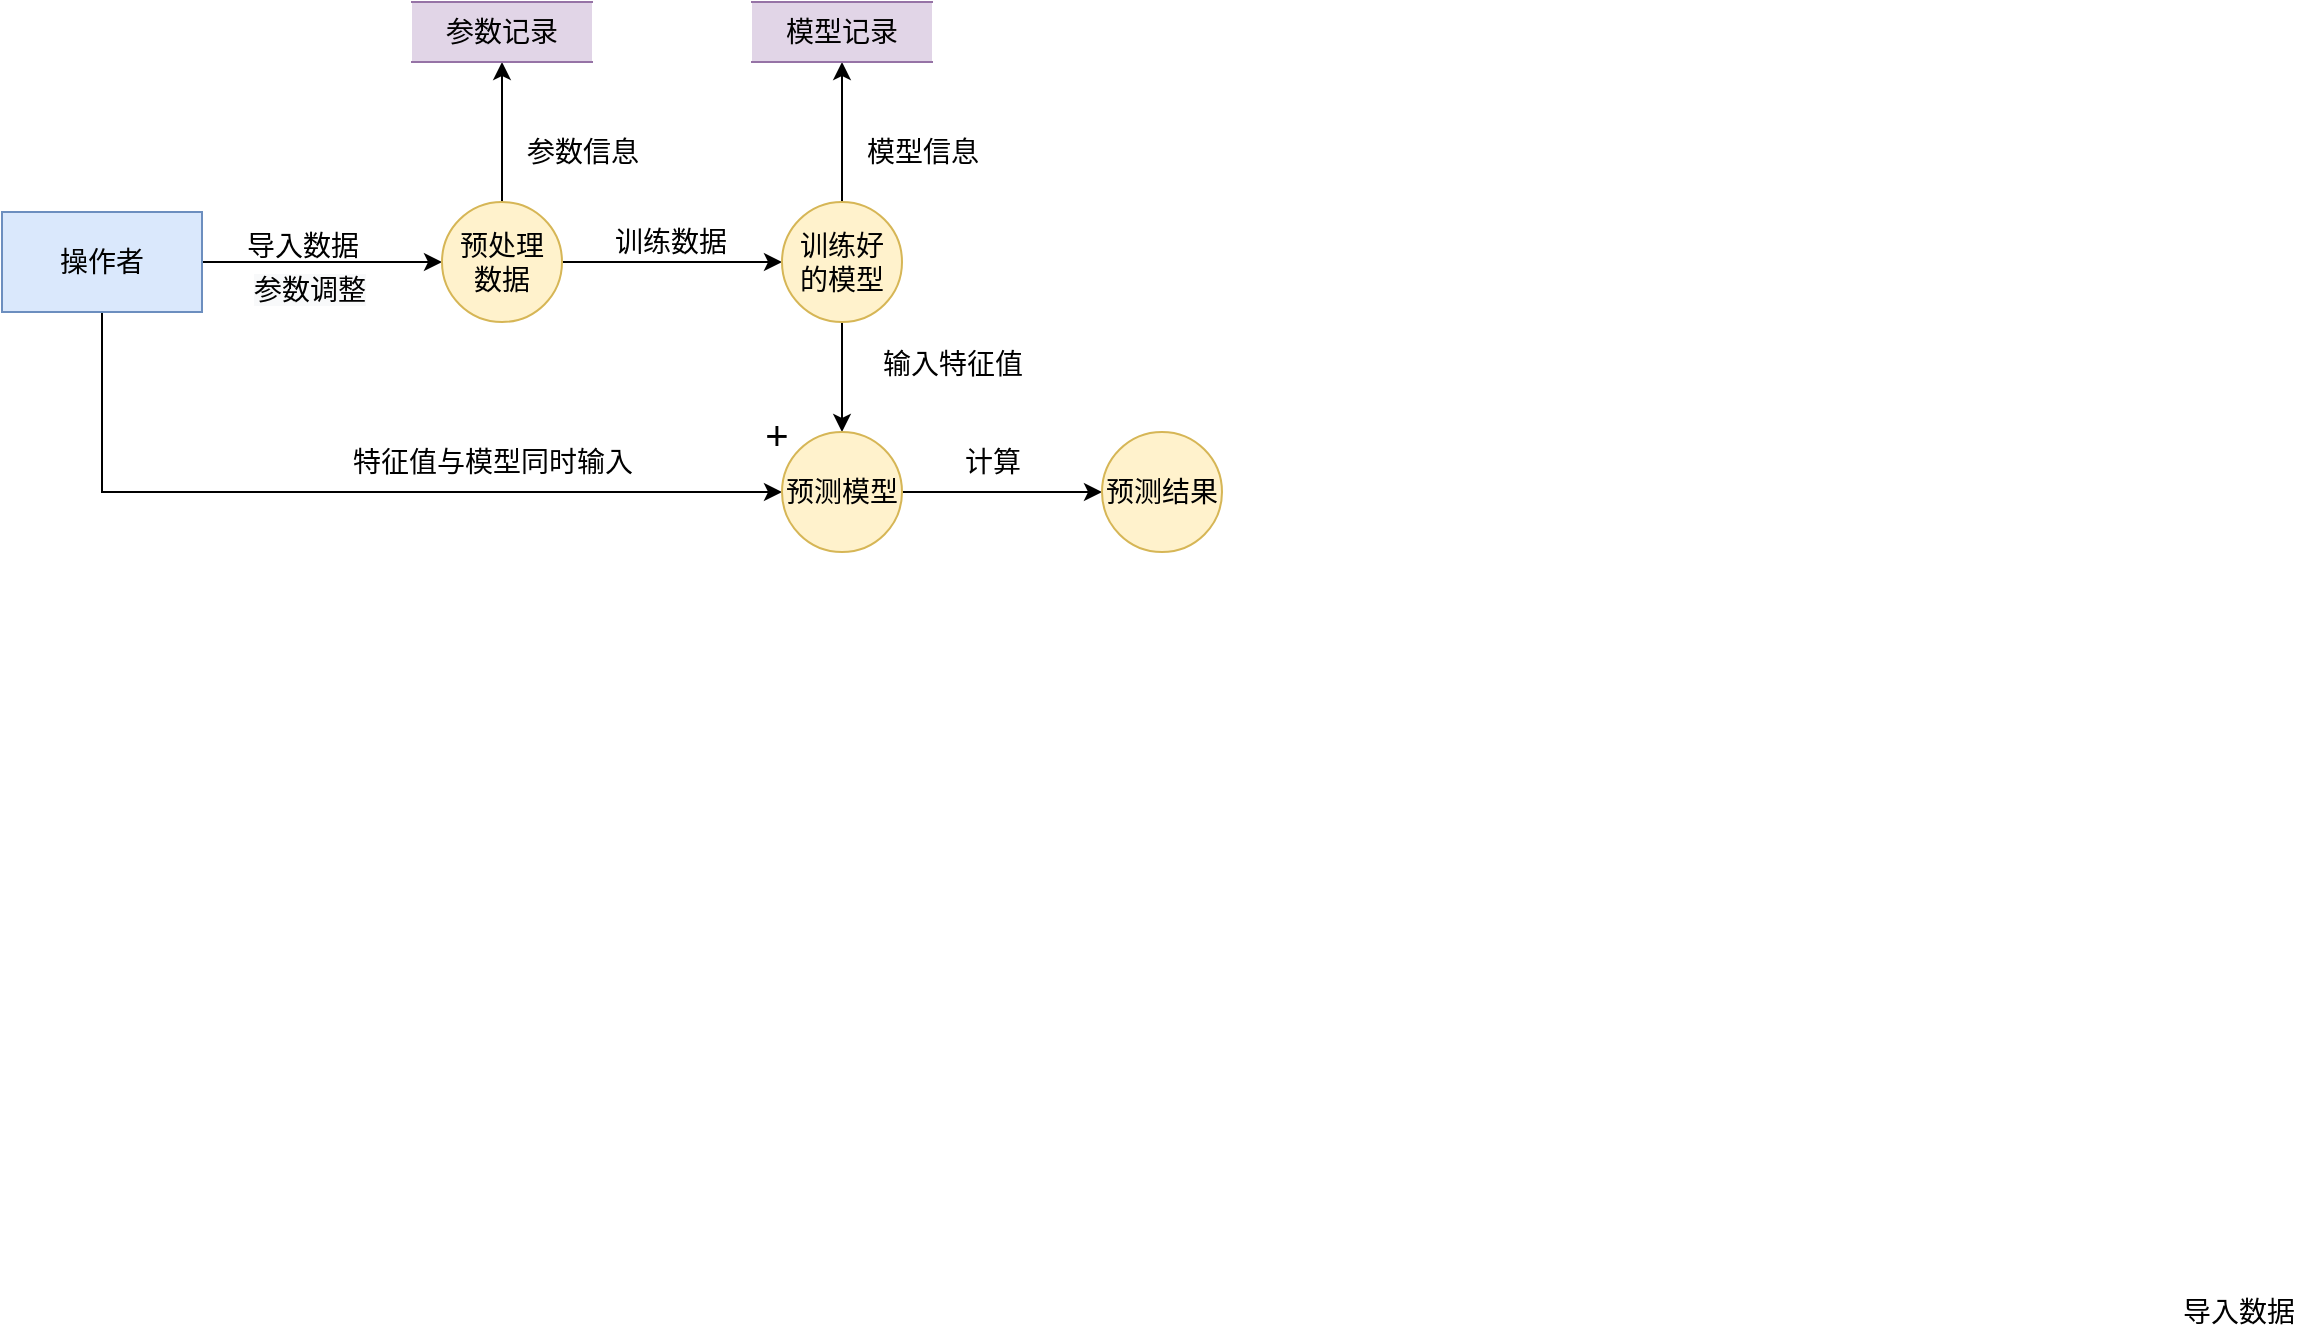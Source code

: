 <mxfile version="20.2.3" type="github">
  <diagram id="k0_jYAj8yQQVvM7VHgDJ" name="第 1 页">
    <mxGraphModel dx="1422" dy="1875" grid="1" gridSize="10" guides="1" tooltips="1" connect="1" arrows="1" fold="1" page="1" pageScale="1" pageWidth="827" pageHeight="1169" math="0" shadow="0">
      <root>
        <mxCell id="0" />
        <mxCell id="1" parent="0" />
        <mxCell id="2jK7g2Kn6JlWBSyhHRMw-10" style="edgeStyle=orthogonalEdgeStyle;rounded=0;orthogonalLoop=1;jettySize=auto;html=1;exitX=1;exitY=0.5;exitDx=0;exitDy=0;fontSize=14;" edge="1" parent="1" source="2jK7g2Kn6JlWBSyhHRMw-1" target="2jK7g2Kn6JlWBSyhHRMw-4">
          <mxGeometry relative="1" as="geometry" />
        </mxCell>
        <mxCell id="2jK7g2Kn6JlWBSyhHRMw-11" value="导入数据" style="edgeLabel;html=1;align=center;verticalAlign=middle;resizable=0;points=[];fontSize=14;" vertex="1" connectable="0" parent="2jK7g2Kn6JlWBSyhHRMw-10">
          <mxGeometry x="-0.118" y="4" relative="1" as="geometry">
            <mxPoint x="965" y="529" as="offset" />
          </mxGeometry>
        </mxCell>
        <mxCell id="2jK7g2Kn6JlWBSyhHRMw-18" style="edgeStyle=orthogonalEdgeStyle;rounded=0;orthogonalLoop=1;jettySize=auto;html=1;exitX=0.5;exitY=1;exitDx=0;exitDy=0;entryX=0;entryY=0.5;entryDx=0;entryDy=0;fontSize=14;" edge="1" parent="1" source="2jK7g2Kn6JlWBSyhHRMw-1" target="2jK7g2Kn6JlWBSyhHRMw-16">
          <mxGeometry relative="1" as="geometry" />
        </mxCell>
        <mxCell id="2jK7g2Kn6JlWBSyhHRMw-1" value="&lt;font style=&quot;font-size: 14px;&quot;&gt;操作者&lt;/font&gt;" style="rounded=0;whiteSpace=wrap;html=1;fillColor=#dae8fc;strokeColor=#6c8ebf;" vertex="1" parent="1">
          <mxGeometry x="40" y="-460" width="100" height="50" as="geometry" />
        </mxCell>
        <mxCell id="2jK7g2Kn6JlWBSyhHRMw-13" style="edgeStyle=orthogonalEdgeStyle;rounded=0;orthogonalLoop=1;jettySize=auto;html=1;exitX=1;exitY=0.5;exitDx=0;exitDy=0;entryX=0;entryY=0.5;entryDx=0;entryDy=0;fontSize=14;" edge="1" parent="1" source="2jK7g2Kn6JlWBSyhHRMw-4" target="2jK7g2Kn6JlWBSyhHRMw-6">
          <mxGeometry relative="1" as="geometry" />
        </mxCell>
        <mxCell id="2jK7g2Kn6JlWBSyhHRMw-32" style="edgeStyle=orthogonalEdgeStyle;rounded=0;orthogonalLoop=1;jettySize=auto;html=1;exitX=0.5;exitY=0;exitDx=0;exitDy=0;fontSize=20;" edge="1" parent="1" source="2jK7g2Kn6JlWBSyhHRMw-4" target="2jK7g2Kn6JlWBSyhHRMw-31">
          <mxGeometry relative="1" as="geometry" />
        </mxCell>
        <mxCell id="2jK7g2Kn6JlWBSyhHRMw-4" value="预处理&lt;br&gt;数据" style="ellipse;whiteSpace=wrap;html=1;aspect=fixed;fontSize=14;strokeWidth=1;fillColor=#fff2cc;strokeColor=#d6b656;" vertex="1" parent="1">
          <mxGeometry x="260" y="-465" width="60" height="60" as="geometry" />
        </mxCell>
        <mxCell id="2jK7g2Kn6JlWBSyhHRMw-17" style="edgeStyle=orthogonalEdgeStyle;rounded=0;orthogonalLoop=1;jettySize=auto;html=1;exitX=0.5;exitY=1;exitDx=0;exitDy=0;fontSize=14;" edge="1" parent="1" source="2jK7g2Kn6JlWBSyhHRMw-6" target="2jK7g2Kn6JlWBSyhHRMw-16">
          <mxGeometry relative="1" as="geometry" />
        </mxCell>
        <mxCell id="2jK7g2Kn6JlWBSyhHRMw-27" style="edgeStyle=orthogonalEdgeStyle;rounded=0;orthogonalLoop=1;jettySize=auto;html=1;exitX=0.5;exitY=0;exitDx=0;exitDy=0;entryX=1;entryY=0.5;entryDx=0;entryDy=0;fontSize=14;" edge="1" parent="1" source="2jK7g2Kn6JlWBSyhHRMw-6" target="2jK7g2Kn6JlWBSyhHRMw-26">
          <mxGeometry relative="1" as="geometry" />
        </mxCell>
        <mxCell id="2jK7g2Kn6JlWBSyhHRMw-6" value="训练好&lt;br&gt;的模型" style="ellipse;whiteSpace=wrap;html=1;aspect=fixed;fontSize=14;strokeWidth=1;fillColor=#fff2cc;strokeColor=#d6b656;" vertex="1" parent="1">
          <mxGeometry x="430" y="-465" width="60" height="60" as="geometry" />
        </mxCell>
        <mxCell id="2jK7g2Kn6JlWBSyhHRMw-12" value="导入数据" style="text;html=1;align=center;verticalAlign=middle;resizable=0;points=[];autosize=1;strokeColor=none;fillColor=none;fontSize=14;" vertex="1" parent="1">
          <mxGeometry x="150" y="-458" width="80" height="30" as="geometry" />
        </mxCell>
        <mxCell id="2jK7g2Kn6JlWBSyhHRMw-14" value="训练数据" style="text;html=1;align=center;verticalAlign=middle;resizable=0;points=[];autosize=1;strokeColor=none;fillColor=none;fontSize=14;" vertex="1" parent="1">
          <mxGeometry x="334" y="-460" width="80" height="30" as="geometry" />
        </mxCell>
        <mxCell id="2jK7g2Kn6JlWBSyhHRMw-21" style="edgeStyle=orthogonalEdgeStyle;rounded=0;orthogonalLoop=1;jettySize=auto;html=1;exitX=1;exitY=0.5;exitDx=0;exitDy=0;fontSize=14;" edge="1" parent="1" source="2jK7g2Kn6JlWBSyhHRMw-16" target="2jK7g2Kn6JlWBSyhHRMw-20">
          <mxGeometry relative="1" as="geometry" />
        </mxCell>
        <mxCell id="2jK7g2Kn6JlWBSyhHRMw-16" value="预测模型" style="ellipse;whiteSpace=wrap;html=1;aspect=fixed;fontSize=14;strokeWidth=1;fillColor=#fff2cc;strokeColor=#d6b656;" vertex="1" parent="1">
          <mxGeometry x="430" y="-350" width="60" height="60" as="geometry" />
        </mxCell>
        <mxCell id="2jK7g2Kn6JlWBSyhHRMw-19" value="特征值与模型同时输入" style="text;html=1;align=center;verticalAlign=middle;resizable=0;points=[];autosize=1;strokeColor=none;fillColor=none;fontSize=14;" vertex="1" parent="1">
          <mxGeometry x="205" y="-350" width="160" height="30" as="geometry" />
        </mxCell>
        <mxCell id="2jK7g2Kn6JlWBSyhHRMw-20" value="预测结果" style="ellipse;whiteSpace=wrap;html=1;aspect=fixed;fontSize=14;strokeWidth=1;fillColor=#fff2cc;strokeColor=#d6b656;" vertex="1" parent="1">
          <mxGeometry x="590" y="-350" width="60" height="60" as="geometry" />
        </mxCell>
        <mxCell id="2jK7g2Kn6JlWBSyhHRMw-22" value="&lt;font style=&quot;font-size: 20px;&quot;&gt;+&lt;/font&gt;" style="text;html=1;align=center;verticalAlign=middle;resizable=0;points=[];autosize=1;strokeColor=none;fillColor=none;fontSize=16;" vertex="1" parent="1">
          <mxGeometry x="407" y="-369" width="40" height="40" as="geometry" />
        </mxCell>
        <mxCell id="2jK7g2Kn6JlWBSyhHRMw-23" value="&lt;font style=&quot;font-size: 14px;&quot;&gt;输入特征值&lt;/font&gt;" style="text;html=1;align=center;verticalAlign=middle;resizable=0;points=[];autosize=1;strokeColor=none;fillColor=none;fontSize=16;" vertex="1" parent="1">
          <mxGeometry x="470" y="-400" width="90" height="30" as="geometry" />
        </mxCell>
        <mxCell id="2jK7g2Kn6JlWBSyhHRMw-24" value="计算" style="text;html=1;align=center;verticalAlign=middle;resizable=0;points=[];autosize=1;strokeColor=none;fillColor=none;fontSize=14;" vertex="1" parent="1">
          <mxGeometry x="510" y="-350" width="50" height="30" as="geometry" />
        </mxCell>
        <mxCell id="2jK7g2Kn6JlWBSyhHRMw-26" value="模型记录" style="shape=partialRectangle;whiteSpace=wrap;html=1;top=0;bottom=0;fillColor=#e1d5e7;fontSize=14;strokeWidth=1;rotation=90;align=center;horizontal=0;strokeColor=#9673a6;" vertex="1" parent="1">
          <mxGeometry x="445" y="-595" width="30" height="90" as="geometry" />
        </mxCell>
        <mxCell id="2jK7g2Kn6JlWBSyhHRMw-28" value="模型信息" style="text;html=1;align=center;verticalAlign=middle;resizable=0;points=[];autosize=1;strokeColor=none;fillColor=none;fontSize=14;" vertex="1" parent="1">
          <mxGeometry x="460" y="-505" width="80" height="30" as="geometry" />
        </mxCell>
        <mxCell id="2jK7g2Kn6JlWBSyhHRMw-30" value="&lt;span style=&quot;color: rgb(0, 0, 0); font-family: Helvetica; font-size: 14px; font-style: normal; font-variant-ligatures: normal; font-variant-caps: normal; font-weight: 400; letter-spacing: normal; orphans: 2; text-align: center; text-indent: 0px; text-transform: none; widows: 2; word-spacing: 0px; -webkit-text-stroke-width: 0px; background-color: rgb(248, 249, 250); text-decoration-thickness: initial; text-decoration-style: initial; text-decoration-color: initial; float: none; display: inline !important;&quot;&gt;参数调整&lt;/span&gt;" style="text;whiteSpace=wrap;html=1;fontSize=14;" vertex="1" parent="1">
          <mxGeometry x="164" y="-436" width="60" height="28" as="geometry" />
        </mxCell>
        <mxCell id="2jK7g2Kn6JlWBSyhHRMw-31" value="参数记录" style="shape=partialRectangle;whiteSpace=wrap;html=1;top=0;bottom=0;fillColor=#e1d5e7;fontSize=14;strokeWidth=1;rotation=90;align=center;horizontal=0;strokeColor=#9673a6;" vertex="1" parent="1">
          <mxGeometry x="275" y="-595" width="30" height="90" as="geometry" />
        </mxCell>
        <mxCell id="2jK7g2Kn6JlWBSyhHRMw-33" value="参数信息" style="text;html=1;align=center;verticalAlign=middle;resizable=0;points=[];autosize=1;strokeColor=none;fillColor=none;fontSize=14;" vertex="1" parent="1">
          <mxGeometry x="290" y="-505" width="80" height="30" as="geometry" />
        </mxCell>
      </root>
    </mxGraphModel>
  </diagram>
</mxfile>
